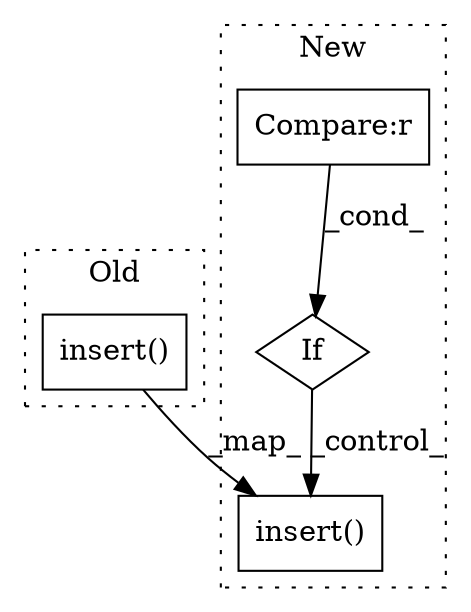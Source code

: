 digraph G {
subgraph cluster0 {
1 [label="insert()" a="75" s="2157,2203" l="17,1" shape="box"];
label = "Old";
style="dotted";
}
subgraph cluster1 {
2 [label="insert()" a="75" s="2213,2259" l="17,1" shape="box"];
3 [label="If" a="96" s="2098" l="3" shape="diamond"];
4 [label="Compare:r" a="40" s="2101" l="31" shape="box"];
label = "New";
style="dotted";
}
1 -> 2 [label="_map_"];
3 -> 2 [label="_control_"];
4 -> 3 [label="_cond_"];
}